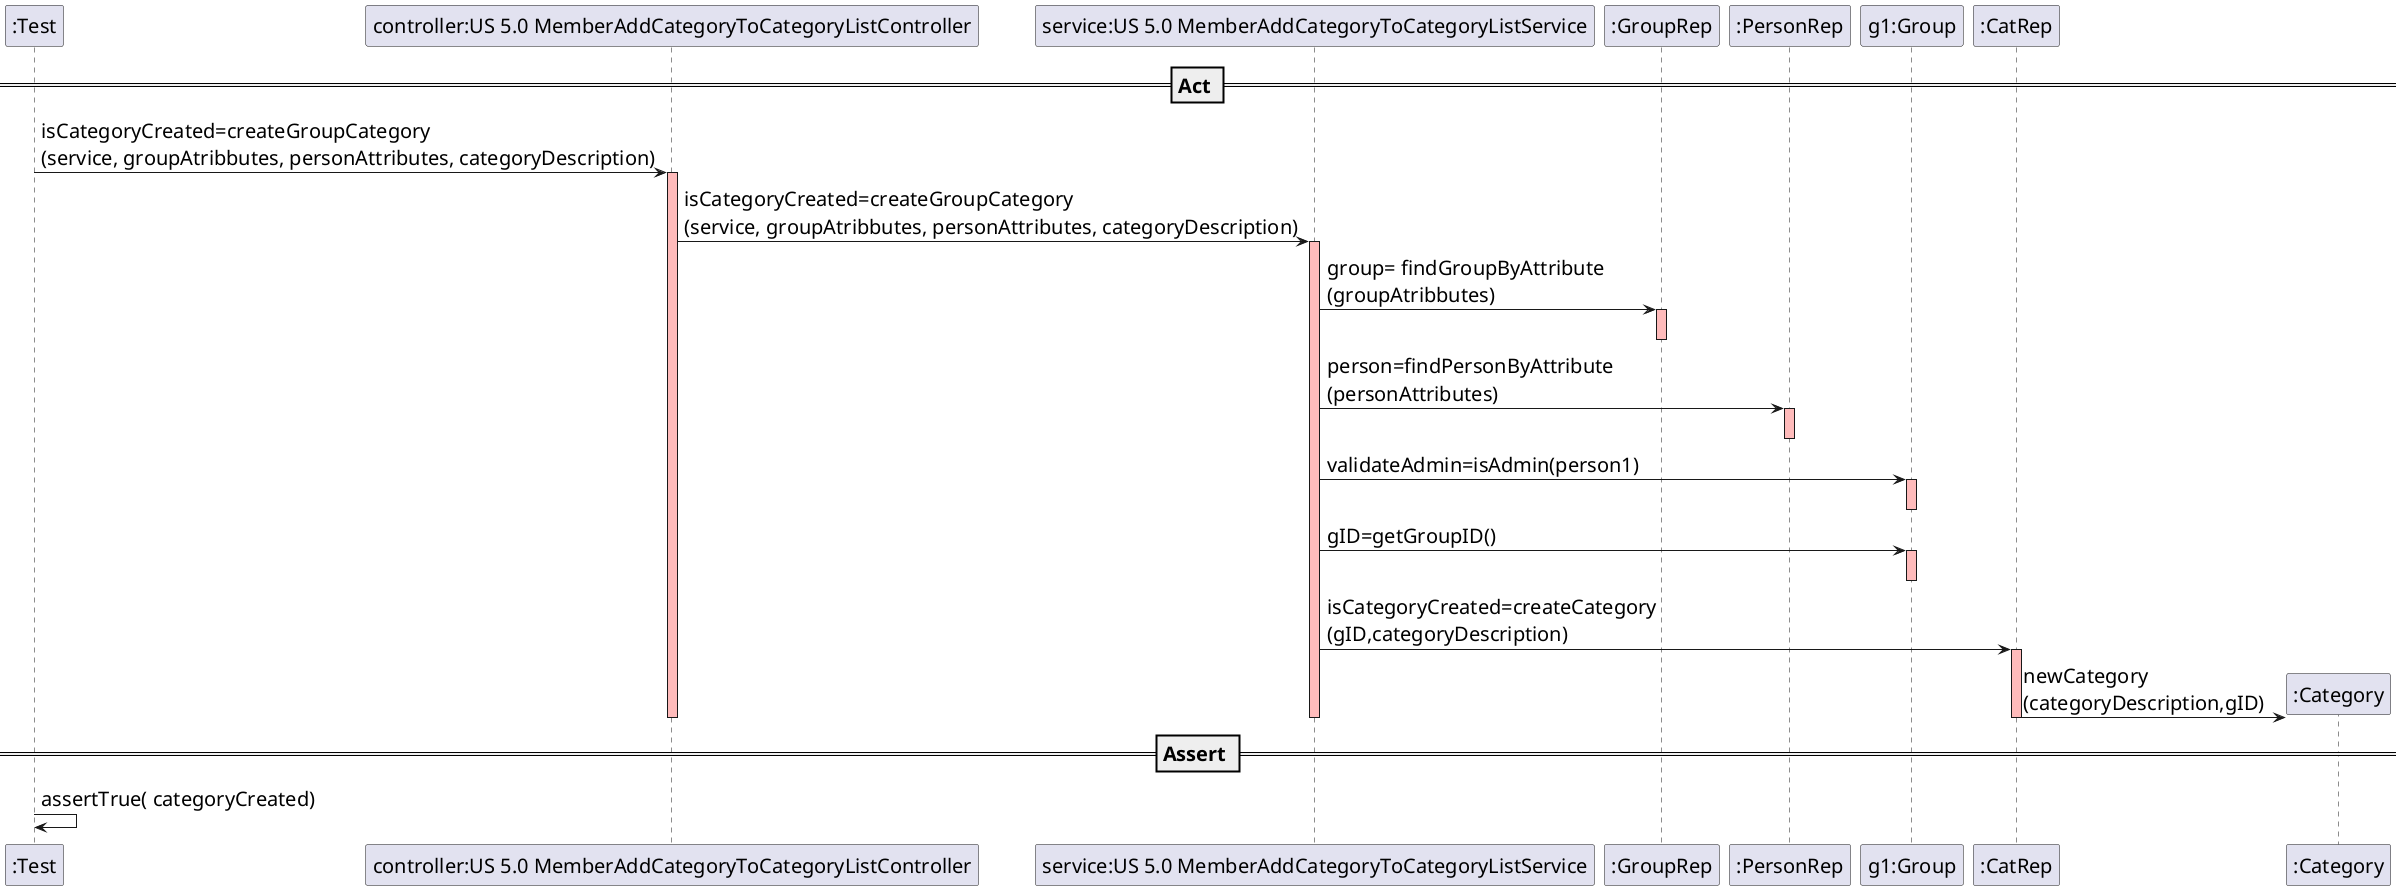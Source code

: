 @startuml
skinparam DefaultFontSize 20
participant ":Test"

== Act ==
":Test" -> "controller:US 5.0 MemberAddCategoryToCategoryListController" :isCategoryCreated=createGroupCategory\n(service, groupAtribbutes, personAttributes, categoryDescription)
activate "controller:US 5.0 MemberAddCategoryToCategoryListController" #FFBBBB

"controller:US 5.0 MemberAddCategoryToCategoryListController"-> "service:US 5.0 MemberAddCategoryToCategoryListService":isCategoryCreated=createGroupCategory\n(service, groupAtribbutes, personAttributes, categoryDescription)
activate "service:US 5.0 MemberAddCategoryToCategoryListService" #FFBBBB

"service:US 5.0 MemberAddCategoryToCategoryListService"->":GroupRep":group= findGroupByAttribute\n(groupAtribbutes)
activate ":GroupRep" #FFBBBB
deactivate ":GroupRep"

"service:US 5.0 MemberAddCategoryToCategoryListService"->":PersonRep": person=findPersonByAttribute\n(personAttributes)
activate ":PersonRep" #FFBBBB
deactivate ":PersonRep"

"service:US 5.0 MemberAddCategoryToCategoryListService"->"g1:Group": validateAdmin=isAdmin(person1)
activate "g1:Group" #FFBBBB
deactivate "g1:Group"

"service:US 5.0 MemberAddCategoryToCategoryListService"->"g1:Group": gID=getGroupID()
activate "g1:Group" #FFBBBB
deactivate "g1:Group"

"service:US 5.0 MemberAddCategoryToCategoryListService"->":CatRep":isCategoryCreated=createCategory\n(gID,categoryDescription)
activate ":CatRep" #FFBBBB

create ":Category"
":CatRep"->":Category":newCategory\n(categoryDescription,gID)

deactivate ":CatRep"
deactivate "service:US 5.0 MemberAddCategoryToCategoryListService"
deactivate "controller:US 5.0 MemberAddCategoryToCategoryListController"


== Assert ==
":Test" -> ":Test" : assertTrue( categoryCreated)
@enduml